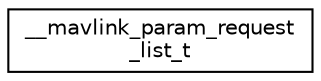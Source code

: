 digraph "Graphical Class Hierarchy"
{
 // INTERACTIVE_SVG=YES
  edge [fontname="Helvetica",fontsize="10",labelfontname="Helvetica",labelfontsize="10"];
  node [fontname="Helvetica",fontsize="10",shape=record];
  rankdir="LR";
  Node1 [label="__mavlink_param_request\l_list_t",height=0.2,width=0.4,color="black", fillcolor="white", style="filled",URL="$struct____mavlink__param__request__list__t.html"];
}
